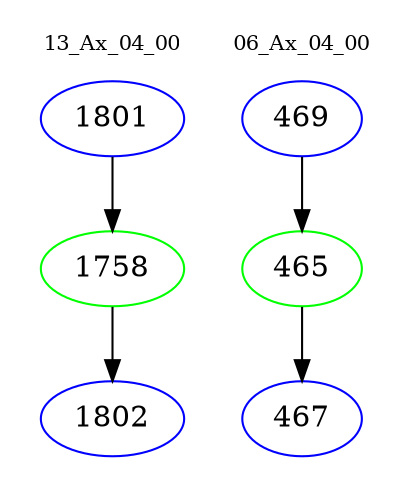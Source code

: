 digraph{
subgraph cluster_0 {
color = white
label = "13_Ax_04_00";
fontsize=10;
T0_1801 [label="1801", color="blue"]
T0_1801 -> T0_1758 [color="black"]
T0_1758 [label="1758", color="green"]
T0_1758 -> T0_1802 [color="black"]
T0_1802 [label="1802", color="blue"]
}
subgraph cluster_1 {
color = white
label = "06_Ax_04_00";
fontsize=10;
T1_469 [label="469", color="blue"]
T1_469 -> T1_465 [color="black"]
T1_465 [label="465", color="green"]
T1_465 -> T1_467 [color="black"]
T1_467 [label="467", color="blue"]
}
}
